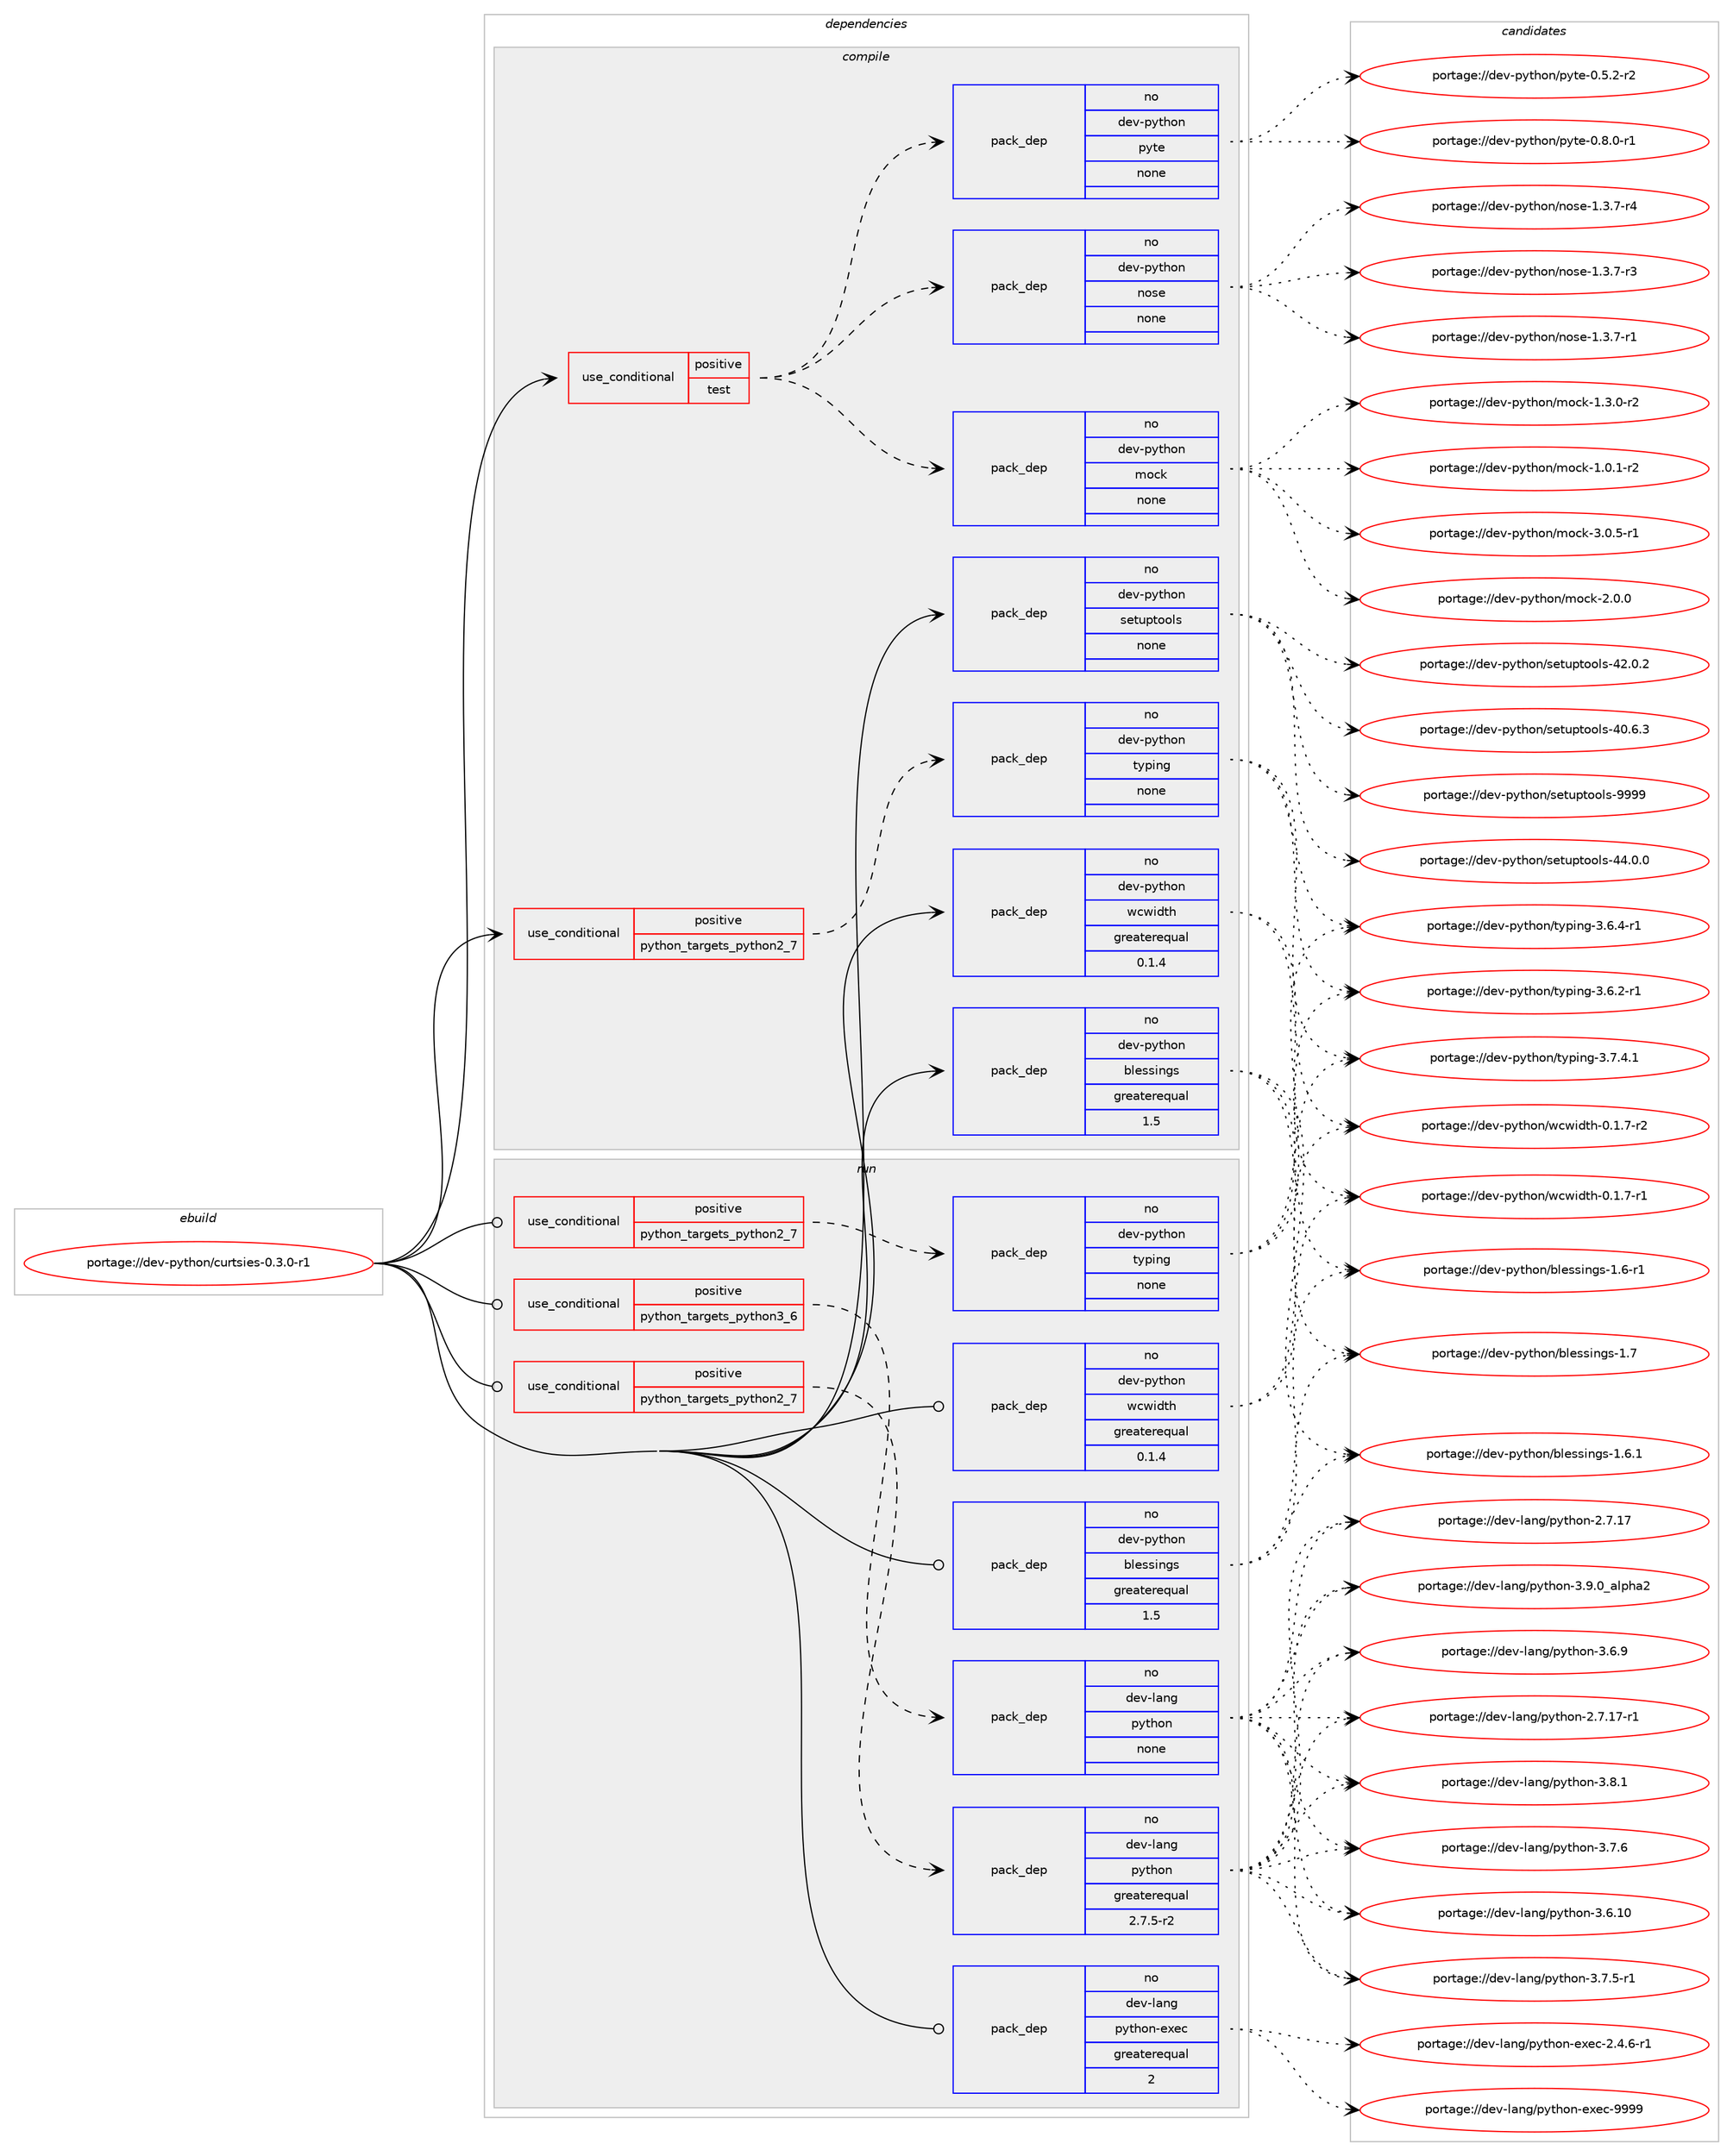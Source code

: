 digraph prolog {

# *************
# Graph options
# *************

newrank=true;
concentrate=true;
compound=true;
graph [rankdir=LR,fontname=Helvetica,fontsize=10,ranksep=1.5];#, ranksep=2.5, nodesep=0.2];
edge  [arrowhead=vee];
node  [fontname=Helvetica,fontsize=10];

# **********
# The ebuild
# **********

subgraph cluster_leftcol {
color=gray;
rank=same;
label=<<i>ebuild</i>>;
id [label="portage://dev-python/curtsies-0.3.0-r1", color=red, width=4, href="../dev-python/curtsies-0.3.0-r1.svg"];
}

# ****************
# The dependencies
# ****************

subgraph cluster_midcol {
color=gray;
label=<<i>dependencies</i>>;
subgraph cluster_compile {
fillcolor="#eeeeee";
style=filled;
label=<<i>compile</i>>;
subgraph cond117181 {
dependency465340 [label=<<TABLE BORDER="0" CELLBORDER="1" CELLSPACING="0" CELLPADDING="4"><TR><TD ROWSPAN="3" CELLPADDING="10">use_conditional</TD></TR><TR><TD>positive</TD></TR><TR><TD>python_targets_python2_7</TD></TR></TABLE>>, shape=none, color=red];
subgraph pack343165 {
dependency465341 [label=<<TABLE BORDER="0" CELLBORDER="1" CELLSPACING="0" CELLPADDING="4" WIDTH="220"><TR><TD ROWSPAN="6" CELLPADDING="30">pack_dep</TD></TR><TR><TD WIDTH="110">no</TD></TR><TR><TD>dev-python</TD></TR><TR><TD>typing</TD></TR><TR><TD>none</TD></TR><TR><TD></TD></TR></TABLE>>, shape=none, color=blue];
}
dependency465340:e -> dependency465341:w [weight=20,style="dashed",arrowhead="vee"];
}
id:e -> dependency465340:w [weight=20,style="solid",arrowhead="vee"];
subgraph cond117182 {
dependency465342 [label=<<TABLE BORDER="0" CELLBORDER="1" CELLSPACING="0" CELLPADDING="4"><TR><TD ROWSPAN="3" CELLPADDING="10">use_conditional</TD></TR><TR><TD>positive</TD></TR><TR><TD>test</TD></TR></TABLE>>, shape=none, color=red];
subgraph pack343166 {
dependency465343 [label=<<TABLE BORDER="0" CELLBORDER="1" CELLSPACING="0" CELLPADDING="4" WIDTH="220"><TR><TD ROWSPAN="6" CELLPADDING="30">pack_dep</TD></TR><TR><TD WIDTH="110">no</TD></TR><TR><TD>dev-python</TD></TR><TR><TD>mock</TD></TR><TR><TD>none</TD></TR><TR><TD></TD></TR></TABLE>>, shape=none, color=blue];
}
dependency465342:e -> dependency465343:w [weight=20,style="dashed",arrowhead="vee"];
subgraph pack343167 {
dependency465344 [label=<<TABLE BORDER="0" CELLBORDER="1" CELLSPACING="0" CELLPADDING="4" WIDTH="220"><TR><TD ROWSPAN="6" CELLPADDING="30">pack_dep</TD></TR><TR><TD WIDTH="110">no</TD></TR><TR><TD>dev-python</TD></TR><TR><TD>nose</TD></TR><TR><TD>none</TD></TR><TR><TD></TD></TR></TABLE>>, shape=none, color=blue];
}
dependency465342:e -> dependency465344:w [weight=20,style="dashed",arrowhead="vee"];
subgraph pack343168 {
dependency465345 [label=<<TABLE BORDER="0" CELLBORDER="1" CELLSPACING="0" CELLPADDING="4" WIDTH="220"><TR><TD ROWSPAN="6" CELLPADDING="30">pack_dep</TD></TR><TR><TD WIDTH="110">no</TD></TR><TR><TD>dev-python</TD></TR><TR><TD>pyte</TD></TR><TR><TD>none</TD></TR><TR><TD></TD></TR></TABLE>>, shape=none, color=blue];
}
dependency465342:e -> dependency465345:w [weight=20,style="dashed",arrowhead="vee"];
}
id:e -> dependency465342:w [weight=20,style="solid",arrowhead="vee"];
subgraph pack343169 {
dependency465346 [label=<<TABLE BORDER="0" CELLBORDER="1" CELLSPACING="0" CELLPADDING="4" WIDTH="220"><TR><TD ROWSPAN="6" CELLPADDING="30">pack_dep</TD></TR><TR><TD WIDTH="110">no</TD></TR><TR><TD>dev-python</TD></TR><TR><TD>blessings</TD></TR><TR><TD>greaterequal</TD></TR><TR><TD>1.5</TD></TR></TABLE>>, shape=none, color=blue];
}
id:e -> dependency465346:w [weight=20,style="solid",arrowhead="vee"];
subgraph pack343170 {
dependency465347 [label=<<TABLE BORDER="0" CELLBORDER="1" CELLSPACING="0" CELLPADDING="4" WIDTH="220"><TR><TD ROWSPAN="6" CELLPADDING="30">pack_dep</TD></TR><TR><TD WIDTH="110">no</TD></TR><TR><TD>dev-python</TD></TR><TR><TD>setuptools</TD></TR><TR><TD>none</TD></TR><TR><TD></TD></TR></TABLE>>, shape=none, color=blue];
}
id:e -> dependency465347:w [weight=20,style="solid",arrowhead="vee"];
subgraph pack343171 {
dependency465348 [label=<<TABLE BORDER="0" CELLBORDER="1" CELLSPACING="0" CELLPADDING="4" WIDTH="220"><TR><TD ROWSPAN="6" CELLPADDING="30">pack_dep</TD></TR><TR><TD WIDTH="110">no</TD></TR><TR><TD>dev-python</TD></TR><TR><TD>wcwidth</TD></TR><TR><TD>greaterequal</TD></TR><TR><TD>0.1.4</TD></TR></TABLE>>, shape=none, color=blue];
}
id:e -> dependency465348:w [weight=20,style="solid",arrowhead="vee"];
}
subgraph cluster_compileandrun {
fillcolor="#eeeeee";
style=filled;
label=<<i>compile and run</i>>;
}
subgraph cluster_run {
fillcolor="#eeeeee";
style=filled;
label=<<i>run</i>>;
subgraph cond117183 {
dependency465349 [label=<<TABLE BORDER="0" CELLBORDER="1" CELLSPACING="0" CELLPADDING="4"><TR><TD ROWSPAN="3" CELLPADDING="10">use_conditional</TD></TR><TR><TD>positive</TD></TR><TR><TD>python_targets_python2_7</TD></TR></TABLE>>, shape=none, color=red];
subgraph pack343172 {
dependency465350 [label=<<TABLE BORDER="0" CELLBORDER="1" CELLSPACING="0" CELLPADDING="4" WIDTH="220"><TR><TD ROWSPAN="6" CELLPADDING="30">pack_dep</TD></TR><TR><TD WIDTH="110">no</TD></TR><TR><TD>dev-lang</TD></TR><TR><TD>python</TD></TR><TR><TD>greaterequal</TD></TR><TR><TD>2.7.5-r2</TD></TR></TABLE>>, shape=none, color=blue];
}
dependency465349:e -> dependency465350:w [weight=20,style="dashed",arrowhead="vee"];
}
id:e -> dependency465349:w [weight=20,style="solid",arrowhead="odot"];
subgraph cond117184 {
dependency465351 [label=<<TABLE BORDER="0" CELLBORDER="1" CELLSPACING="0" CELLPADDING="4"><TR><TD ROWSPAN="3" CELLPADDING="10">use_conditional</TD></TR><TR><TD>positive</TD></TR><TR><TD>python_targets_python2_7</TD></TR></TABLE>>, shape=none, color=red];
subgraph pack343173 {
dependency465352 [label=<<TABLE BORDER="0" CELLBORDER="1" CELLSPACING="0" CELLPADDING="4" WIDTH="220"><TR><TD ROWSPAN="6" CELLPADDING="30">pack_dep</TD></TR><TR><TD WIDTH="110">no</TD></TR><TR><TD>dev-python</TD></TR><TR><TD>typing</TD></TR><TR><TD>none</TD></TR><TR><TD></TD></TR></TABLE>>, shape=none, color=blue];
}
dependency465351:e -> dependency465352:w [weight=20,style="dashed",arrowhead="vee"];
}
id:e -> dependency465351:w [weight=20,style="solid",arrowhead="odot"];
subgraph cond117185 {
dependency465353 [label=<<TABLE BORDER="0" CELLBORDER="1" CELLSPACING="0" CELLPADDING="4"><TR><TD ROWSPAN="3" CELLPADDING="10">use_conditional</TD></TR><TR><TD>positive</TD></TR><TR><TD>python_targets_python3_6</TD></TR></TABLE>>, shape=none, color=red];
subgraph pack343174 {
dependency465354 [label=<<TABLE BORDER="0" CELLBORDER="1" CELLSPACING="0" CELLPADDING="4" WIDTH="220"><TR><TD ROWSPAN="6" CELLPADDING="30">pack_dep</TD></TR><TR><TD WIDTH="110">no</TD></TR><TR><TD>dev-lang</TD></TR><TR><TD>python</TD></TR><TR><TD>none</TD></TR><TR><TD></TD></TR></TABLE>>, shape=none, color=blue];
}
dependency465353:e -> dependency465354:w [weight=20,style="dashed",arrowhead="vee"];
}
id:e -> dependency465353:w [weight=20,style="solid",arrowhead="odot"];
subgraph pack343175 {
dependency465355 [label=<<TABLE BORDER="0" CELLBORDER="1" CELLSPACING="0" CELLPADDING="4" WIDTH="220"><TR><TD ROWSPAN="6" CELLPADDING="30">pack_dep</TD></TR><TR><TD WIDTH="110">no</TD></TR><TR><TD>dev-lang</TD></TR><TR><TD>python-exec</TD></TR><TR><TD>greaterequal</TD></TR><TR><TD>2</TD></TR></TABLE>>, shape=none, color=blue];
}
id:e -> dependency465355:w [weight=20,style="solid",arrowhead="odot"];
subgraph pack343176 {
dependency465356 [label=<<TABLE BORDER="0" CELLBORDER="1" CELLSPACING="0" CELLPADDING="4" WIDTH="220"><TR><TD ROWSPAN="6" CELLPADDING="30">pack_dep</TD></TR><TR><TD WIDTH="110">no</TD></TR><TR><TD>dev-python</TD></TR><TR><TD>blessings</TD></TR><TR><TD>greaterequal</TD></TR><TR><TD>1.5</TD></TR></TABLE>>, shape=none, color=blue];
}
id:e -> dependency465356:w [weight=20,style="solid",arrowhead="odot"];
subgraph pack343177 {
dependency465357 [label=<<TABLE BORDER="0" CELLBORDER="1" CELLSPACING="0" CELLPADDING="4" WIDTH="220"><TR><TD ROWSPAN="6" CELLPADDING="30">pack_dep</TD></TR><TR><TD WIDTH="110">no</TD></TR><TR><TD>dev-python</TD></TR><TR><TD>wcwidth</TD></TR><TR><TD>greaterequal</TD></TR><TR><TD>0.1.4</TD></TR></TABLE>>, shape=none, color=blue];
}
id:e -> dependency465357:w [weight=20,style="solid",arrowhead="odot"];
}
}

# **************
# The candidates
# **************

subgraph cluster_choices {
rank=same;
color=gray;
label=<<i>candidates</i>>;

subgraph choice343165 {
color=black;
nodesep=1;
choice10010111845112121116104111110471161211121051101034551465546524649 [label="portage://dev-python/typing-3.7.4.1", color=red, width=4,href="../dev-python/typing-3.7.4.1.svg"];
choice10010111845112121116104111110471161211121051101034551465446524511449 [label="portage://dev-python/typing-3.6.4-r1", color=red, width=4,href="../dev-python/typing-3.6.4-r1.svg"];
choice10010111845112121116104111110471161211121051101034551465446504511449 [label="portage://dev-python/typing-3.6.2-r1", color=red, width=4,href="../dev-python/typing-3.6.2-r1.svg"];
dependency465341:e -> choice10010111845112121116104111110471161211121051101034551465546524649:w [style=dotted,weight="100"];
dependency465341:e -> choice10010111845112121116104111110471161211121051101034551465446524511449:w [style=dotted,weight="100"];
dependency465341:e -> choice10010111845112121116104111110471161211121051101034551465446504511449:w [style=dotted,weight="100"];
}
subgraph choice343166 {
color=black;
nodesep=1;
choice1001011184511212111610411111047109111991074551464846534511449 [label="portage://dev-python/mock-3.0.5-r1", color=red, width=4,href="../dev-python/mock-3.0.5-r1.svg"];
choice100101118451121211161041111104710911199107455046484648 [label="portage://dev-python/mock-2.0.0", color=red, width=4,href="../dev-python/mock-2.0.0.svg"];
choice1001011184511212111610411111047109111991074549465146484511450 [label="portage://dev-python/mock-1.3.0-r2", color=red, width=4,href="../dev-python/mock-1.3.0-r2.svg"];
choice1001011184511212111610411111047109111991074549464846494511450 [label="portage://dev-python/mock-1.0.1-r2", color=red, width=4,href="../dev-python/mock-1.0.1-r2.svg"];
dependency465343:e -> choice1001011184511212111610411111047109111991074551464846534511449:w [style=dotted,weight="100"];
dependency465343:e -> choice100101118451121211161041111104710911199107455046484648:w [style=dotted,weight="100"];
dependency465343:e -> choice1001011184511212111610411111047109111991074549465146484511450:w [style=dotted,weight="100"];
dependency465343:e -> choice1001011184511212111610411111047109111991074549464846494511450:w [style=dotted,weight="100"];
}
subgraph choice343167 {
color=black;
nodesep=1;
choice10010111845112121116104111110471101111151014549465146554511452 [label="portage://dev-python/nose-1.3.7-r4", color=red, width=4,href="../dev-python/nose-1.3.7-r4.svg"];
choice10010111845112121116104111110471101111151014549465146554511451 [label="portage://dev-python/nose-1.3.7-r3", color=red, width=4,href="../dev-python/nose-1.3.7-r3.svg"];
choice10010111845112121116104111110471101111151014549465146554511449 [label="portage://dev-python/nose-1.3.7-r1", color=red, width=4,href="../dev-python/nose-1.3.7-r1.svg"];
dependency465344:e -> choice10010111845112121116104111110471101111151014549465146554511452:w [style=dotted,weight="100"];
dependency465344:e -> choice10010111845112121116104111110471101111151014549465146554511451:w [style=dotted,weight="100"];
dependency465344:e -> choice10010111845112121116104111110471101111151014549465146554511449:w [style=dotted,weight="100"];
}
subgraph choice343168 {
color=black;
nodesep=1;
choice10010111845112121116104111110471121211161014548465646484511449 [label="portage://dev-python/pyte-0.8.0-r1", color=red, width=4,href="../dev-python/pyte-0.8.0-r1.svg"];
choice10010111845112121116104111110471121211161014548465346504511450 [label="portage://dev-python/pyte-0.5.2-r2", color=red, width=4,href="../dev-python/pyte-0.5.2-r2.svg"];
dependency465345:e -> choice10010111845112121116104111110471121211161014548465646484511449:w [style=dotted,weight="100"];
dependency465345:e -> choice10010111845112121116104111110471121211161014548465346504511450:w [style=dotted,weight="100"];
}
subgraph choice343169 {
color=black;
nodesep=1;
choice10010111845112121116104111110479810810111511510511010311545494655 [label="portage://dev-python/blessings-1.7", color=red, width=4,href="../dev-python/blessings-1.7.svg"];
choice100101118451121211161041111104798108101115115105110103115454946544649 [label="portage://dev-python/blessings-1.6.1", color=red, width=4,href="../dev-python/blessings-1.6.1.svg"];
choice100101118451121211161041111104798108101115115105110103115454946544511449 [label="portage://dev-python/blessings-1.6-r1", color=red, width=4,href="../dev-python/blessings-1.6-r1.svg"];
dependency465346:e -> choice10010111845112121116104111110479810810111511510511010311545494655:w [style=dotted,weight="100"];
dependency465346:e -> choice100101118451121211161041111104798108101115115105110103115454946544649:w [style=dotted,weight="100"];
dependency465346:e -> choice100101118451121211161041111104798108101115115105110103115454946544511449:w [style=dotted,weight="100"];
}
subgraph choice343170 {
color=black;
nodesep=1;
choice10010111845112121116104111110471151011161171121161111111081154557575757 [label="portage://dev-python/setuptools-9999", color=red, width=4,href="../dev-python/setuptools-9999.svg"];
choice100101118451121211161041111104711510111611711211611111110811545525246484648 [label="portage://dev-python/setuptools-44.0.0", color=red, width=4,href="../dev-python/setuptools-44.0.0.svg"];
choice100101118451121211161041111104711510111611711211611111110811545525046484650 [label="portage://dev-python/setuptools-42.0.2", color=red, width=4,href="../dev-python/setuptools-42.0.2.svg"];
choice100101118451121211161041111104711510111611711211611111110811545524846544651 [label="portage://dev-python/setuptools-40.6.3", color=red, width=4,href="../dev-python/setuptools-40.6.3.svg"];
dependency465347:e -> choice10010111845112121116104111110471151011161171121161111111081154557575757:w [style=dotted,weight="100"];
dependency465347:e -> choice100101118451121211161041111104711510111611711211611111110811545525246484648:w [style=dotted,weight="100"];
dependency465347:e -> choice100101118451121211161041111104711510111611711211611111110811545525046484650:w [style=dotted,weight="100"];
dependency465347:e -> choice100101118451121211161041111104711510111611711211611111110811545524846544651:w [style=dotted,weight="100"];
}
subgraph choice343171 {
color=black;
nodesep=1;
choice1001011184511212111610411111047119991191051001161044548464946554511450 [label="portage://dev-python/wcwidth-0.1.7-r2", color=red, width=4,href="../dev-python/wcwidth-0.1.7-r2.svg"];
choice1001011184511212111610411111047119991191051001161044548464946554511449 [label="portage://dev-python/wcwidth-0.1.7-r1", color=red, width=4,href="../dev-python/wcwidth-0.1.7-r1.svg"];
dependency465348:e -> choice1001011184511212111610411111047119991191051001161044548464946554511450:w [style=dotted,weight="100"];
dependency465348:e -> choice1001011184511212111610411111047119991191051001161044548464946554511449:w [style=dotted,weight="100"];
}
subgraph choice343172 {
color=black;
nodesep=1;
choice10010111845108971101034711212111610411111045514657464895971081121049750 [label="portage://dev-lang/python-3.9.0_alpha2", color=red, width=4,href="../dev-lang/python-3.9.0_alpha2.svg"];
choice100101118451089711010347112121116104111110455146564649 [label="portage://dev-lang/python-3.8.1", color=red, width=4,href="../dev-lang/python-3.8.1.svg"];
choice100101118451089711010347112121116104111110455146554654 [label="portage://dev-lang/python-3.7.6", color=red, width=4,href="../dev-lang/python-3.7.6.svg"];
choice1001011184510897110103471121211161041111104551465546534511449 [label="portage://dev-lang/python-3.7.5-r1", color=red, width=4,href="../dev-lang/python-3.7.5-r1.svg"];
choice100101118451089711010347112121116104111110455146544657 [label="portage://dev-lang/python-3.6.9", color=red, width=4,href="../dev-lang/python-3.6.9.svg"];
choice10010111845108971101034711212111610411111045514654464948 [label="portage://dev-lang/python-3.6.10", color=red, width=4,href="../dev-lang/python-3.6.10.svg"];
choice100101118451089711010347112121116104111110455046554649554511449 [label="portage://dev-lang/python-2.7.17-r1", color=red, width=4,href="../dev-lang/python-2.7.17-r1.svg"];
choice10010111845108971101034711212111610411111045504655464955 [label="portage://dev-lang/python-2.7.17", color=red, width=4,href="../dev-lang/python-2.7.17.svg"];
dependency465350:e -> choice10010111845108971101034711212111610411111045514657464895971081121049750:w [style=dotted,weight="100"];
dependency465350:e -> choice100101118451089711010347112121116104111110455146564649:w [style=dotted,weight="100"];
dependency465350:e -> choice100101118451089711010347112121116104111110455146554654:w [style=dotted,weight="100"];
dependency465350:e -> choice1001011184510897110103471121211161041111104551465546534511449:w [style=dotted,weight="100"];
dependency465350:e -> choice100101118451089711010347112121116104111110455146544657:w [style=dotted,weight="100"];
dependency465350:e -> choice10010111845108971101034711212111610411111045514654464948:w [style=dotted,weight="100"];
dependency465350:e -> choice100101118451089711010347112121116104111110455046554649554511449:w [style=dotted,weight="100"];
dependency465350:e -> choice10010111845108971101034711212111610411111045504655464955:w [style=dotted,weight="100"];
}
subgraph choice343173 {
color=black;
nodesep=1;
choice10010111845112121116104111110471161211121051101034551465546524649 [label="portage://dev-python/typing-3.7.4.1", color=red, width=4,href="../dev-python/typing-3.7.4.1.svg"];
choice10010111845112121116104111110471161211121051101034551465446524511449 [label="portage://dev-python/typing-3.6.4-r1", color=red, width=4,href="../dev-python/typing-3.6.4-r1.svg"];
choice10010111845112121116104111110471161211121051101034551465446504511449 [label="portage://dev-python/typing-3.6.2-r1", color=red, width=4,href="../dev-python/typing-3.6.2-r1.svg"];
dependency465352:e -> choice10010111845112121116104111110471161211121051101034551465546524649:w [style=dotted,weight="100"];
dependency465352:e -> choice10010111845112121116104111110471161211121051101034551465446524511449:w [style=dotted,weight="100"];
dependency465352:e -> choice10010111845112121116104111110471161211121051101034551465446504511449:w [style=dotted,weight="100"];
}
subgraph choice343174 {
color=black;
nodesep=1;
choice10010111845108971101034711212111610411111045514657464895971081121049750 [label="portage://dev-lang/python-3.9.0_alpha2", color=red, width=4,href="../dev-lang/python-3.9.0_alpha2.svg"];
choice100101118451089711010347112121116104111110455146564649 [label="portage://dev-lang/python-3.8.1", color=red, width=4,href="../dev-lang/python-3.8.1.svg"];
choice100101118451089711010347112121116104111110455146554654 [label="portage://dev-lang/python-3.7.6", color=red, width=4,href="../dev-lang/python-3.7.6.svg"];
choice1001011184510897110103471121211161041111104551465546534511449 [label="portage://dev-lang/python-3.7.5-r1", color=red, width=4,href="../dev-lang/python-3.7.5-r1.svg"];
choice100101118451089711010347112121116104111110455146544657 [label="portage://dev-lang/python-3.6.9", color=red, width=4,href="../dev-lang/python-3.6.9.svg"];
choice10010111845108971101034711212111610411111045514654464948 [label="portage://dev-lang/python-3.6.10", color=red, width=4,href="../dev-lang/python-3.6.10.svg"];
choice100101118451089711010347112121116104111110455046554649554511449 [label="portage://dev-lang/python-2.7.17-r1", color=red, width=4,href="../dev-lang/python-2.7.17-r1.svg"];
choice10010111845108971101034711212111610411111045504655464955 [label="portage://dev-lang/python-2.7.17", color=red, width=4,href="../dev-lang/python-2.7.17.svg"];
dependency465354:e -> choice10010111845108971101034711212111610411111045514657464895971081121049750:w [style=dotted,weight="100"];
dependency465354:e -> choice100101118451089711010347112121116104111110455146564649:w [style=dotted,weight="100"];
dependency465354:e -> choice100101118451089711010347112121116104111110455146554654:w [style=dotted,weight="100"];
dependency465354:e -> choice1001011184510897110103471121211161041111104551465546534511449:w [style=dotted,weight="100"];
dependency465354:e -> choice100101118451089711010347112121116104111110455146544657:w [style=dotted,weight="100"];
dependency465354:e -> choice10010111845108971101034711212111610411111045514654464948:w [style=dotted,weight="100"];
dependency465354:e -> choice100101118451089711010347112121116104111110455046554649554511449:w [style=dotted,weight="100"];
dependency465354:e -> choice10010111845108971101034711212111610411111045504655464955:w [style=dotted,weight="100"];
}
subgraph choice343175 {
color=black;
nodesep=1;
choice10010111845108971101034711212111610411111045101120101994557575757 [label="portage://dev-lang/python-exec-9999", color=red, width=4,href="../dev-lang/python-exec-9999.svg"];
choice10010111845108971101034711212111610411111045101120101994550465246544511449 [label="portage://dev-lang/python-exec-2.4.6-r1", color=red, width=4,href="../dev-lang/python-exec-2.4.6-r1.svg"];
dependency465355:e -> choice10010111845108971101034711212111610411111045101120101994557575757:w [style=dotted,weight="100"];
dependency465355:e -> choice10010111845108971101034711212111610411111045101120101994550465246544511449:w [style=dotted,weight="100"];
}
subgraph choice343176 {
color=black;
nodesep=1;
choice10010111845112121116104111110479810810111511510511010311545494655 [label="portage://dev-python/blessings-1.7", color=red, width=4,href="../dev-python/blessings-1.7.svg"];
choice100101118451121211161041111104798108101115115105110103115454946544649 [label="portage://dev-python/blessings-1.6.1", color=red, width=4,href="../dev-python/blessings-1.6.1.svg"];
choice100101118451121211161041111104798108101115115105110103115454946544511449 [label="portage://dev-python/blessings-1.6-r1", color=red, width=4,href="../dev-python/blessings-1.6-r1.svg"];
dependency465356:e -> choice10010111845112121116104111110479810810111511510511010311545494655:w [style=dotted,weight="100"];
dependency465356:e -> choice100101118451121211161041111104798108101115115105110103115454946544649:w [style=dotted,weight="100"];
dependency465356:e -> choice100101118451121211161041111104798108101115115105110103115454946544511449:w [style=dotted,weight="100"];
}
subgraph choice343177 {
color=black;
nodesep=1;
choice1001011184511212111610411111047119991191051001161044548464946554511450 [label="portage://dev-python/wcwidth-0.1.7-r2", color=red, width=4,href="../dev-python/wcwidth-0.1.7-r2.svg"];
choice1001011184511212111610411111047119991191051001161044548464946554511449 [label="portage://dev-python/wcwidth-0.1.7-r1", color=red, width=4,href="../dev-python/wcwidth-0.1.7-r1.svg"];
dependency465357:e -> choice1001011184511212111610411111047119991191051001161044548464946554511450:w [style=dotted,weight="100"];
dependency465357:e -> choice1001011184511212111610411111047119991191051001161044548464946554511449:w [style=dotted,weight="100"];
}
}

}
